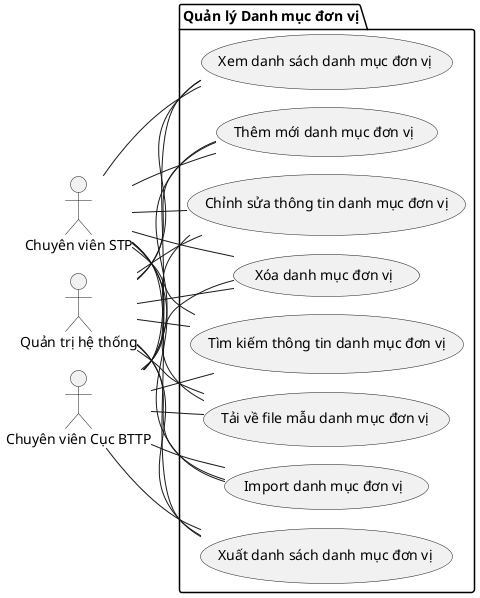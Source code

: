@startuml
!pragma layout smetana
left to right direction

'==================== Actors ====================
actor "Quản trị hệ thống" as Admin
actor "Chuyên viên Cục BTTP" as CVBTP
actor "Chuyên viên STP" as CVSTP

'==================== Quản lý danh mục đơn vị ====================
package "Quản lý Danh mục đơn vị" as DM_Donvi{
    usecase "Xem danh sách danh mục đơn vị" as UC_DM_Donvi_List
    usecase "Thêm mới danh mục đơn vị" as UC_DM_Donvi_Create
    usecase "Chỉnh sửa thông tin danh mục đơn vị" as UC_DM_Donvi_Update
    usecase "Xóa danh mục đơn vị" as UC_DM_Donvi_Delete
    usecase "Tìm kiếm thông tin danh mục đơn vị" as UC_DM_Donvi_Search
    usecase "Tải về file mẫu danh mục đơn vị" as UC_DM_Donvi_Download_Temp
    usecase "Import danh mục đơn vị" as UC_DM_Donvi_Import
    usecase "Xuất danh sách danh mục đơn vị" as UC_DM_Donvi_Export
}

'==================== Liên kết Actor → UC ====================
' Quản trị viên
Admin -- UC_DM_Donvi_List
Admin -- UC_DM_Donvi_Create
Admin -- UC_DM_Donvi_Update
Admin -- UC_DM_Donvi_Delete
Admin -- UC_DM_Donvi_Search
Admin -- UC_DM_Donvi_Download_Temp
Admin -- UC_DM_Donvi_Import
Admin -- UC_DM_Donvi_Export

CVBTP -- UC_DM_Donvi_List
CVBTP -- UC_DM_Donvi_Create
CVBTP -- UC_DM_Donvi_Update
CVBTP -- UC_DM_Donvi_Delete
CVBTP -- UC_DM_Donvi_Search
CVBTP -- UC_DM_Donvi_Download_Temp
CVBTP -- UC_DM_Donvi_Import
CVBTP -- UC_DM_Donvi_Export

CVSTP -- UC_DM_Donvi_List
CVSTP -- UC_DM_Donvi_Create
CVSTP -- UC_DM_Donvi_Update
CVSTP -- UC_DM_Donvi_Delete
CVSTP -- UC_DM_Donvi_Search
CVSTP -- UC_DM_Donvi_Download_Temp
CVSTP -- UC_DM_Donvi_Import
CVSTP -- UC_DM_Donvi_Export

@enduml
